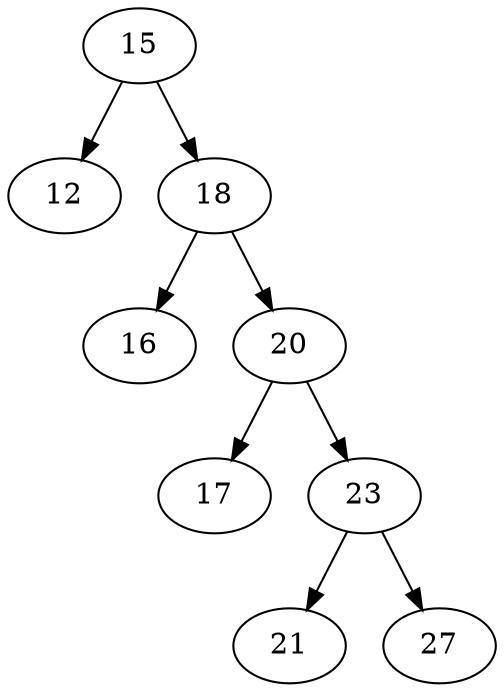 // Arbre
digraph {
	15
	12
	15 -> 12
	18
	15 -> 18
	16
	18 -> 16
	20
	18 -> 20
	17
	20 -> 17
	23
	20 -> 23
	21
	23 -> 21
	27
	23 -> 27
}

